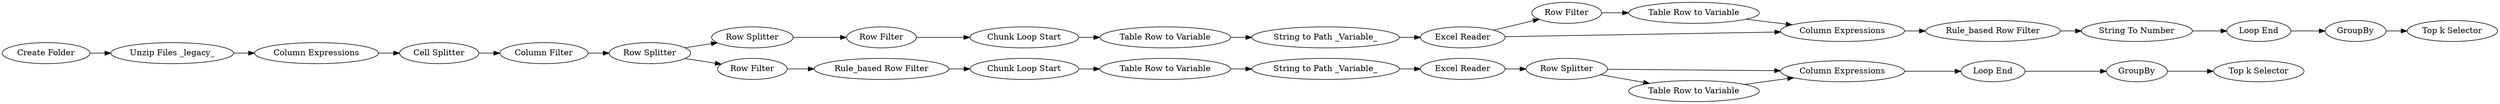 digraph {
	31 -> 34
	2 -> 6
	12 -> 13
	8 -> 1
	6 -> 9
	9 -> 5
	18 -> 17
	30 -> 27
	14 -> 15
	11 -> 22
	32 -> 35
	27 -> 21
	10 -> 12
	3 -> 32
	23 -> 30
	19 -> 16
	5 -> 18
	20 -> 24
	1 -> 10
	24 -> 25
	16 -> 33
	22 -> 26
	28 -> 27
	13 -> 11
	15 -> 2
	26 -> 20
	11 -> 14
	17 -> 19
	30 -> 28
	33 -> 3
	21 -> 31
	25 -> 23
	5 -> 19
	27 [label="Column Expressions"]
	9 [label="String to Path _Variable_"]
	18 [label="Row Filter"]
	21 [label="Loop End"]
	26 [label="Rule_based Row Filter"]
	8 [label="Create Folder"]
	17 [label="Table Row to Variable"]
	3 [label="Loop End"]
	19 [label="Column Expressions"]
	24 [label="Table Row to Variable"]
	31 [label=GroupBy]
	6 [label="Table Row to Variable"]
	15 [label="Row Filter"]
	25 [label="String to Path _Variable_"]
	12 [label="Cell Splitter"]
	10 [label="Column Expressions"]
	16 [label="Rule_based Row Filter"]
	30 [label="Row Splitter"]
	1 [label="Unzip Files _legacy_"]
	22 [label="Row Filter"]
	28 [label="Table Row to Variable"]
	11 [label="Row Splitter"]
	23 [label="Excel Reader"]
	14 [label="Row Splitter"]
	5 [label="Excel Reader"]
	13 [label="Column Filter"]
	20 [label="Chunk Loop Start"]
	35 [label="Top k Selector"]
	34 [label="Top k Selector"]
	33 [label="String To Number"]
	32 [label=GroupBy]
	2 [label="Chunk Loop Start"]
	rankdir=LR
}
